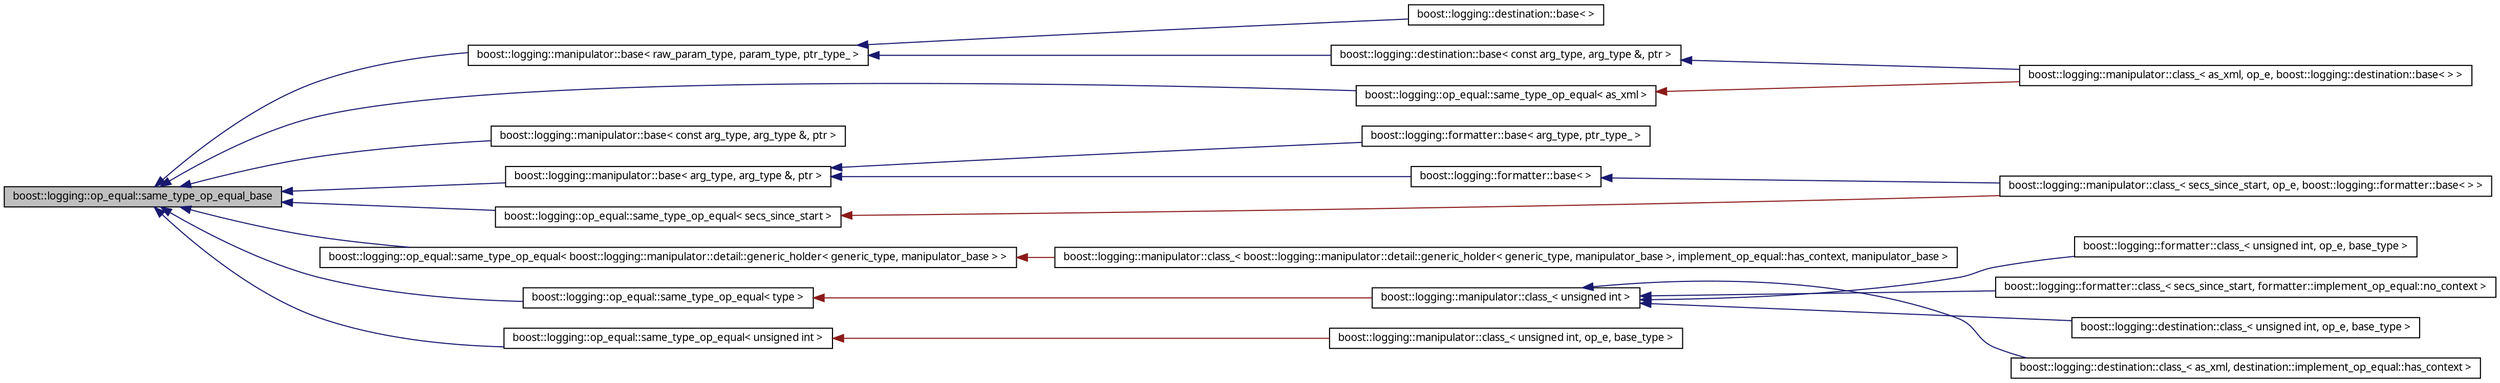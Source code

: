 digraph G
{
  edge [fontname="FreeSans.ttf",fontsize=10,labelfontname="FreeSans.ttf",labelfontsize=10];
  node [fontname="FreeSans.ttf",fontsize=10,shape=record];
  rankdir=LR;
  Node1 [label="boost::logging::op_equal::same_type_op_equal_base",height=0.2,width=0.4,color="black", fillcolor="grey75", style="filled" fontcolor="black"];
  Node1 -> Node2 [dir=back,color="midnightblue",fontsize=10,style="solid",fontname="FreeSans.ttf"];
  Node2 [label="boost::logging::manipulator::base\< raw_param_type, param_type, ptr_type_ \>",height=0.2,width=0.4,color="black", fillcolor="white", style="filled",URL="$structboost_1_1logging_1_1manipulator_1_1base.html",tooltip="What to use as base class, for your manipulator classes."];
  Node2 -> Node3 [dir=back,color="midnightblue",fontsize=10,style="solid",fontname="FreeSans.ttf"];
  Node3 [label="boost::logging::destination::base\< const arg_type, arg_type &, ptr \>",height=0.2,width=0.4,color="black", fillcolor="white", style="filled",URL="$structboost_1_1logging_1_1destination_1_1base.html",tooltip="What to use as base class, for your destination classes."];
  Node3 -> Node4 [dir=back,color="midnightblue",fontsize=10,style="solid",fontname="FreeSans.ttf"];
  Node4 [label="boost::logging::manipulator::class_\< as_xml, op_e, boost::logging::destination::base\<  \> \>",height=0.2,width=0.4,color="black", fillcolor="white", style="filled",URL="$structboost_1_1logging_1_1manipulator_1_1class__.html"];
  Node2 -> Node5 [dir=back,color="midnightblue",fontsize=10,style="solid",fontname="FreeSans.ttf"];
  Node5 [label="boost::logging::destination::base\<  \>",height=0.2,width=0.4,color="black", fillcolor="white", style="filled",URL="$structboost_1_1logging_1_1destination_1_1base.html"];
  Node1 -> Node6 [dir=back,color="midnightblue",fontsize=10,style="solid",fontname="FreeSans.ttf"];
  Node6 [label="boost::logging::manipulator::base\< arg_type, arg_type &, ptr \>",height=0.2,width=0.4,color="black", fillcolor="white", style="filled",URL="$structboost_1_1logging_1_1manipulator_1_1base.html"];
  Node6 -> Node7 [dir=back,color="midnightblue",fontsize=10,style="solid",fontname="FreeSans.ttf"];
  Node7 [label="boost::logging::formatter::base\< arg_type, ptr_type_ \>",height=0.2,width=0.4,color="black", fillcolor="white", style="filled",URL="$structboost_1_1logging_1_1formatter_1_1base.html",tooltip="What to use as base class, for your formatter classes."];
  Node6 -> Node8 [dir=back,color="midnightblue",fontsize=10,style="solid",fontname="FreeSans.ttf"];
  Node8 [label="boost::logging::formatter::base\<  \>",height=0.2,width=0.4,color="black", fillcolor="white", style="filled",URL="$structboost_1_1logging_1_1formatter_1_1base.html"];
  Node8 -> Node9 [dir=back,color="midnightblue",fontsize=10,style="solid",fontname="FreeSans.ttf"];
  Node9 [label="boost::logging::manipulator::class_\< secs_since_start, op_e, boost::logging::formatter::base\<  \> \>",height=0.2,width=0.4,color="black", fillcolor="white", style="filled",URL="$structboost_1_1logging_1_1manipulator_1_1class__.html"];
  Node1 -> Node10 [dir=back,color="midnightblue",fontsize=10,style="solid",fontname="FreeSans.ttf"];
  Node10 [label="boost::logging::manipulator::base\< const arg_type, arg_type &, ptr \>",height=0.2,width=0.4,color="black", fillcolor="white", style="filled",URL="$structboost_1_1logging_1_1manipulator_1_1base.html"];
  Node1 -> Node11 [dir=back,color="midnightblue",fontsize=10,style="solid",fontname="FreeSans.ttf"];
  Node11 [label="boost::logging::op_equal::same_type_op_equal\< type \>",height=0.2,width=0.4,color="black", fillcolor="white", style="filled",URL="$structboost_1_1logging_1_1op__equal_1_1same__type__op__equal.html",tooltip="Implements operator==, which compares two objects. If they have the same type, it..."];
  Node11 -> Node12 [dir=back,color="firebrick4",fontsize=10,style="solid",fontname="FreeSans.ttf"];
  Node12 [label="boost::logging::manipulator::class_\< unsigned int \>",height=0.2,width=0.4,color="black", fillcolor="white", style="filled",URL="$structboost_1_1logging_1_1manipulator_1_1class__.html",tooltip="Use this when implementing your own formatter or destination class. Don&#39;t use..."];
  Node12 -> Node13 [dir=back,color="midnightblue",fontsize=10,style="solid",fontname="FreeSans.ttf"];
  Node13 [label="boost::logging::destination::class_\< unsigned int, op_e, base_type \>",height=0.2,width=0.4,color="black", fillcolor="white", style="filled",URL="$structboost_1_1logging_1_1destination_1_1class__.html",tooltip="Use this when implementing your own destination class."];
  Node12 -> Node14 [dir=back,color="midnightblue",fontsize=10,style="solid",fontname="FreeSans.ttf"];
  Node14 [label="boost::logging::destination::class_\< as_xml, destination::implement_op_equal::has_context \>",height=0.2,width=0.4,color="black", fillcolor="white", style="filled",URL="$structboost_1_1logging_1_1destination_1_1class__.html"];
  Node12 -> Node15 [dir=back,color="midnightblue",fontsize=10,style="solid",fontname="FreeSans.ttf"];
  Node15 [label="boost::logging::formatter::class_\< unsigned int, op_e, base_type \>",height=0.2,width=0.4,color="black", fillcolor="white", style="filled",URL="$structboost_1_1logging_1_1formatter_1_1class__.html",tooltip="Use this when implementing your own formatter class."];
  Node12 -> Node16 [dir=back,color="midnightblue",fontsize=10,style="solid",fontname="FreeSans.ttf"];
  Node16 [label="boost::logging::formatter::class_\< secs_since_start, formatter::implement_op_equal::no_context \>",height=0.2,width=0.4,color="black", fillcolor="white", style="filled",URL="$structboost_1_1logging_1_1formatter_1_1class__.html"];
  Node1 -> Node17 [dir=back,color="midnightblue",fontsize=10,style="solid",fontname="FreeSans.ttf"];
  Node17 [label="boost::logging::op_equal::same_type_op_equal\< as_xml \>",height=0.2,width=0.4,color="black", fillcolor="white", style="filled",URL="$structboost_1_1logging_1_1op__equal_1_1same__type__op__equal.html"];
  Node17 -> Node4 [dir=back,color="firebrick4",fontsize=10,style="solid",fontname="FreeSans.ttf"];
  Node1 -> Node18 [dir=back,color="midnightblue",fontsize=10,style="solid",fontname="FreeSans.ttf"];
  Node18 [label="boost::logging::op_equal::same_type_op_equal\< boost::logging::manipulator::detail::generic_holder\< generic_type, manipulator_base \> \>",height=0.2,width=0.4,color="black", fillcolor="white", style="filled",URL="$structboost_1_1logging_1_1op__equal_1_1same__type__op__equal.html"];
  Node18 -> Node19 [dir=back,color="firebrick4",fontsize=10,style="solid",fontname="FreeSans.ttf"];
  Node19 [label="boost::logging::manipulator::class_\< boost::logging::manipulator::detail::generic_holder\< generic_type, manipulator_base \>, implement_op_equal::has_context, manipulator_base \>",height=0.2,width=0.4,color="black", fillcolor="white", style="filled",URL="$structboost_1_1logging_1_1manipulator_1_1class__.html"];
  Node1 -> Node20 [dir=back,color="midnightblue",fontsize=10,style="solid",fontname="FreeSans.ttf"];
  Node20 [label="boost::logging::op_equal::same_type_op_equal\< secs_since_start \>",height=0.2,width=0.4,color="black", fillcolor="white", style="filled",URL="$structboost_1_1logging_1_1op__equal_1_1same__type__op__equal.html"];
  Node20 -> Node9 [dir=back,color="firebrick4",fontsize=10,style="solid",fontname="FreeSans.ttf"];
  Node1 -> Node21 [dir=back,color="midnightblue",fontsize=10,style="solid",fontname="FreeSans.ttf"];
  Node21 [label="boost::logging::op_equal::same_type_op_equal\< unsigned int \>",height=0.2,width=0.4,color="black", fillcolor="white", style="filled",URL="$structboost_1_1logging_1_1op__equal_1_1same__type__op__equal.html"];
  Node21 -> Node22 [dir=back,color="firebrick4",fontsize=10,style="solid",fontname="FreeSans.ttf"];
  Node22 [label="boost::logging::manipulator::class_\< unsigned int, op_e, base_type \>",height=0.2,width=0.4,color="black", fillcolor="white", style="filled",URL="$structboost_1_1logging_1_1manipulator_1_1class__.html"];
}
